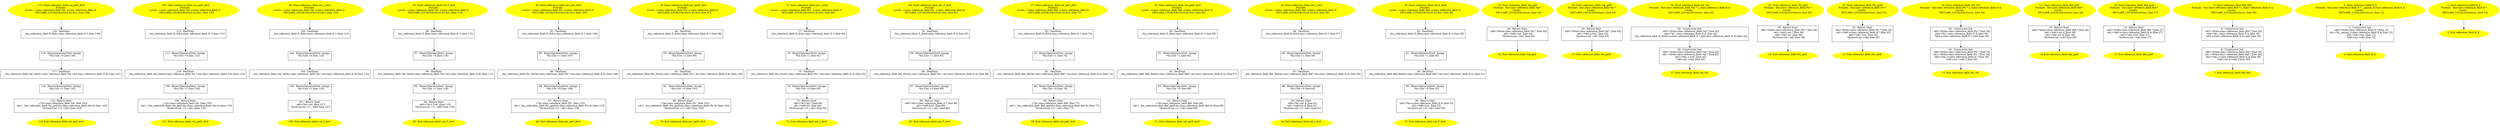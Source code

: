 /* @generated */
digraph iCFG {
119 [label="119:  DeclStmt \n   _fun_reference_field::X_X(&x:class reference_field::X *) [line 139]\n " shape="box"]
	

	 119 -> 118 ;
118 [label="118:  BinaryOperatorStmt: Assign \n   *&x.f:int =0 [line 140]\n " shape="box"]
	

	 118 -> 117 ;
117 [label="117:  DeclStmt \n   _fun_reference_field::Val_Val(&r:class reference_field::Val *,&x:class reference_field::X &) [line 141]\n " shape="box"]
	

	 117 -> 116 ;
116 [label="116:  BinaryOperatorStmt: Assign \n   *&x.f:int =1 [line 142]\n " shape="box"]
	

	 116 -> 115 ;
115 [label="115:  Return Stmt \n   _=*&r:class reference_field::Val  [line 143]\n  n$1=_fun_reference_field::Val_getI(&r:class reference_field::Val &) [line 143]\n  *&return:int =(1 / n$1) [line 143]\n " shape="box"]
	

	 115 -> 114 ;
114 [label="114: Exit reference_field::val_getI_div0 \n  " color=yellow style=filled]
	

113 [label="113: Start reference_field::val_getI_div0\nFormals: \nLocals:  r:class reference_field::Val  x:class reference_field::X  \n   DECLARE_LOCALS(&return,&r,&x); [line 138]\n " color=yellow style=filled]
	

	 113 -> 119 ;
112 [label="112:  DeclStmt \n   _fun_reference_field::X_X(&x:class reference_field::X *) [line 131]\n " shape="box"]
	

	 112 -> 111 ;
111 [label="111:  BinaryOperatorStmt: Assign \n   *&x.f:int =0 [line 132]\n " shape="box"]
	

	 111 -> 110 ;
110 [label="110:  DeclStmt \n   _fun_reference_field::Val_Val(&r:class reference_field::Val *,&x:class reference_field::X &) [line 133]\n " shape="box"]
	

	 110 -> 109 ;
109 [label="109:  BinaryOperatorStmt: Assign \n   *&x.f:int =1 [line 134]\n " shape="box"]
	

	 109 -> 108 ;
108 [label="108:  Return Stmt \n   _=*&r:class reference_field::Val  [line 135]\n  n$1=_fun_reference_field::Val_getF(&r:class reference_field::Val &) [line 135]\n  *&return:int =(1 / n$1) [line 135]\n " shape="box"]
	

	 108 -> 107 ;
107 [label="107: Exit reference_field::val_getF_div0 \n  " color=yellow style=filled]
	

106 [label="106: Start reference_field::val_getF_div0\nFormals: \nLocals:  r:class reference_field::Val  x:class reference_field::X  \n   DECLARE_LOCALS(&return,&r,&x); [line 130]\n " color=yellow style=filled]
	

	 106 -> 112 ;
105 [label="105:  DeclStmt \n   _fun_reference_field::X_X(&x:class reference_field::X *) [line 123]\n " shape="box"]
	

	 105 -> 104 ;
104 [label="104:  BinaryOperatorStmt: Assign \n   *&x.f:int =0 [line 124]\n " shape="box"]
	

	 104 -> 103 ;
103 [label="103:  DeclStmt \n   _fun_reference_field::Val_Val(&r:class reference_field::Val *,&x:class reference_field::X &) [line 125]\n " shape="box"]
	

	 103 -> 102 ;
102 [label="102:  BinaryOperatorStmt: Assign \n   *&x.f:int =1 [line 126]\n " shape="box"]
	

	 102 -> 101 ;
101 [label="101:  Return Stmt \n   n$0=*&r.i:int  [line 127]\n  *&return:int =(1 / n$0) [line 127]\n " shape="box"]
	

	 101 -> 100 ;
100 [label="100: Exit reference_field::val_I_div0 \n  " color=yellow style=filled]
	

99 [label="99: Start reference_field::val_I_div0\nFormals: \nLocals:  r:class reference_field::Val  x:class reference_field::X  \n   DECLARE_LOCALS(&return,&r,&x); [line 122]\n " color=yellow style=filled]
	

	 99 -> 105 ;
98 [label="98:  DeclStmt \n   _fun_reference_field::X_X(&x:class reference_field::X *) [line 115]\n " shape="box"]
	

	 98 -> 97 ;
97 [label="97:  BinaryOperatorStmt: Assign \n   *&x.f:int =0 [line 116]\n " shape="box"]
	

	 97 -> 96 ;
96 [label="96:  DeclStmt \n   _fun_reference_field::Val_Val(&r:class reference_field::Val *,&x:class reference_field::X &) [line 117]\n " shape="box"]
	

	 96 -> 95 ;
95 [label="95:  BinaryOperatorStmt: Assign \n   *&x.f:int =1 [line 118]\n " shape="box"]
	

	 95 -> 94 ;
94 [label="94:  Return Stmt \n   n$0=*&r.x.f:int  [line 119]\n  *&return:int =(1 / n$0) [line 119]\n " shape="box"]
	

	 94 -> 93 ;
93 [label="93: Exit reference_field::val_F_div0 \n  " color=yellow style=filled]
	

92 [label="92: Start reference_field::val_F_div0\nFormals: \nLocals:  r:class reference_field::Val  x:class reference_field::X  \n   DECLARE_LOCALS(&return,&r,&x); [line 114]\n " color=yellow style=filled]
	

	 92 -> 98 ;
91 [label="91:  DeclStmt \n   _fun_reference_field::X_X(&x:class reference_field::X *) [line 106]\n " shape="box"]
	

	 91 -> 90 ;
90 [label="90:  BinaryOperatorStmt: Assign \n   *&x.f:int =1 [line 107]\n " shape="box"]
	

	 90 -> 89 ;
89 [label="89:  DeclStmt \n   _fun_reference_field::Ptr_Ptr(&r:class reference_field::Ptr *,&x:class reference_field::X &) [line 108]\n " shape="box"]
	

	 89 -> 88 ;
88 [label="88:  BinaryOperatorStmt: Assign \n   *&x.f:int =0 [line 109]\n " shape="box"]
	

	 88 -> 87 ;
87 [label="87:  Return Stmt \n   _=*&r:class reference_field::Ptr  [line 110]\n  n$1=_fun_reference_field::Ptr_getI(&r:class reference_field::Ptr &) [line 110]\n  *&return:int =(1 / n$1) [line 110]\n " shape="box"]
	

	 87 -> 86 ;
86 [label="86: Exit reference_field::ptr_getI_div0 \n  " color=yellow style=filled]
	

85 [label="85: Start reference_field::ptr_getI_div0\nFormals: \nLocals:  r:class reference_field::Ptr  x:class reference_field::X  \n   DECLARE_LOCALS(&return,&r,&x); [line 105]\n " color=yellow style=filled]
	

	 85 -> 91 ;
84 [label="84:  DeclStmt \n   _fun_reference_field::X_X(&x:class reference_field::X *) [line 98]\n " shape="box"]
	

	 84 -> 83 ;
83 [label="83:  BinaryOperatorStmt: Assign \n   *&x.f:int =1 [line 99]\n " shape="box"]
	

	 83 -> 82 ;
82 [label="82:  DeclStmt \n   _fun_reference_field::Ptr_Ptr(&r:class reference_field::Ptr *,&x:class reference_field::X &) [line 100]\n " shape="box"]
	

	 82 -> 81 ;
81 [label="81:  BinaryOperatorStmt: Assign \n   *&x.f:int =0 [line 101]\n " shape="box"]
	

	 81 -> 80 ;
80 [label="80:  Return Stmt \n   _=*&r:class reference_field::Ptr  [line 102]\n  n$1=_fun_reference_field::Ptr_getF(&r:class reference_field::Ptr &) [line 102]\n  *&return:int =(1 / n$1) [line 102]\n " shape="box"]
	

	 80 -> 79 ;
79 [label="79: Exit reference_field::ptr_getF_div0 \n  " color=yellow style=filled]
	

78 [label="78: Start reference_field::ptr_getF_div0\nFormals: \nLocals:  r:class reference_field::Ptr  x:class reference_field::X  \n   DECLARE_LOCALS(&return,&r,&x); [line 97]\n " color=yellow style=filled]
	

	 78 -> 84 ;
77 [label="77:  DeclStmt \n   _fun_reference_field::X_X(&x:class reference_field::X *) [line 90]\n " shape="box"]
	

	 77 -> 76 ;
76 [label="76:  BinaryOperatorStmt: Assign \n   *&x.f:int =1 [line 91]\n " shape="box"]
	

	 76 -> 75 ;
75 [label="75:  DeclStmt \n   _fun_reference_field::Ptr_Ptr(&r:class reference_field::Ptr *,&x:class reference_field::X &) [line 92]\n " shape="box"]
	

	 75 -> 74 ;
74 [label="74:  BinaryOperatorStmt: Assign \n   *&x.f:int =0 [line 93]\n " shape="box"]
	

	 74 -> 73 ;
73 [label="73:  Return Stmt \n   n$0=*&r.i:int * [line 94]\n  n$1=*n$0:int  [line 94]\n  *&return:int =(1 / n$1) [line 94]\n " shape="box"]
	

	 73 -> 72 ;
72 [label="72: Exit reference_field::ptr_I_div0 \n  " color=yellow style=filled]
	

71 [label="71: Start reference_field::ptr_I_div0\nFormals: \nLocals:  r:class reference_field::Ptr  x:class reference_field::X  \n   DECLARE_LOCALS(&return,&r,&x); [line 89]\n " color=yellow style=filled]
	

	 71 -> 77 ;
70 [label="70:  DeclStmt \n   _fun_reference_field::X_X(&x:class reference_field::X *) [line 82]\n " shape="box"]
	

	 70 -> 69 ;
69 [label="69:  BinaryOperatorStmt: Assign \n   *&x.f:int =1 [line 83]\n " shape="box"]
	

	 69 -> 68 ;
68 [label="68:  DeclStmt \n   _fun_reference_field::Ptr_Ptr(&r:class reference_field::Ptr *,&x:class reference_field::X &) [line 84]\n " shape="box"]
	

	 68 -> 67 ;
67 [label="67:  BinaryOperatorStmt: Assign \n   *&x.f:int =0 [line 85]\n " shape="box"]
	

	 67 -> 66 ;
66 [label="66:  Return Stmt \n   n$0=*&r.x:class reference_field::X * [line 86]\n  n$1=*n$0.f:int  [line 86]\n  *&return:int =(1 / n$1) [line 86]\n " shape="box"]
	

	 66 -> 65 ;
65 [label="65: Exit reference_field::ptr_F_div0 \n  " color=yellow style=filled]
	

64 [label="64: Start reference_field::ptr_F_div0\nFormals: \nLocals:  r:class reference_field::Ptr  x:class reference_field::X  \n   DECLARE_LOCALS(&return,&r,&x); [line 81]\n " color=yellow style=filled]
	

	 64 -> 70 ;
63 [label="63:  DeclStmt \n   _fun_reference_field::X_X(&x:class reference_field::X *) [line 73]\n " shape="box"]
	

	 63 -> 62 ;
62 [label="62:  BinaryOperatorStmt: Assign \n   *&x.f:int =1 [line 74]\n " shape="box"]
	

	 62 -> 61 ;
61 [label="61:  DeclStmt \n   _fun_reference_field::Ref_Ref(&r:class reference_field::Ref *,&x:class reference_field::X &) [line 75]\n " shape="box"]
	

	 61 -> 60 ;
60 [label="60:  BinaryOperatorStmt: Assign \n   *&x.f:int =0 [line 76]\n " shape="box"]
	

	 60 -> 59 ;
59 [label="59:  Return Stmt \n   _=*&r:class reference_field::Ref  [line 77]\n  n$1=_fun_reference_field::Ref_getI(&r:class reference_field::Ref &) [line 77]\n  *&return:int =(1 / n$1) [line 77]\n " shape="box"]
	

	 59 -> 58 ;
58 [label="58: Exit reference_field::ref_getI_div0 \n  " color=yellow style=filled]
	

57 [label="57: Start reference_field::ref_getI_div0\nFormals: \nLocals:  r:class reference_field::Ref  x:class reference_field::X  \n   DECLARE_LOCALS(&return,&r,&x); [line 72]\n " color=yellow style=filled]
	

	 57 -> 63 ;
56 [label="56:  DeclStmt \n   _fun_reference_field::X_X(&x:class reference_field::X *) [line 65]\n " shape="box"]
	

	 56 -> 55 ;
55 [label="55:  BinaryOperatorStmt: Assign \n   *&x.f:int =1 [line 66]\n " shape="box"]
	

	 55 -> 54 ;
54 [label="54:  DeclStmt \n   _fun_reference_field::Ref_Ref(&r:class reference_field::Ref *,&x:class reference_field::X &) [line 67]\n " shape="box"]
	

	 54 -> 53 ;
53 [label="53:  BinaryOperatorStmt: Assign \n   *&x.f:int =0 [line 68]\n " shape="box"]
	

	 53 -> 52 ;
52 [label="52:  Return Stmt \n   _=*&r:class reference_field::Ref  [line 69]\n  n$1=_fun_reference_field::Ref_getF(&r:class reference_field::Ref &) [line 69]\n  *&return:int =(1 / n$1) [line 69]\n " shape="box"]
	

	 52 -> 51 ;
51 [label="51: Exit reference_field::ref_getF_div0 \n  " color=yellow style=filled]
	

50 [label="50: Start reference_field::ref_getF_div0\nFormals: \nLocals:  r:class reference_field::Ref  x:class reference_field::X  \n   DECLARE_LOCALS(&return,&r,&x); [line 64]\n " color=yellow style=filled]
	

	 50 -> 56 ;
49 [label="49:  DeclStmt \n   _fun_reference_field::X_X(&x:class reference_field::X *) [line 57]\n " shape="box"]
	

	 49 -> 48 ;
48 [label="48:  BinaryOperatorStmt: Assign \n   *&x.f:int =1 [line 58]\n " shape="box"]
	

	 48 -> 47 ;
47 [label="47:  DeclStmt \n   _fun_reference_field::Ref_Ref(&r:class reference_field::Ref *,&x:class reference_field::X &) [line 59]\n " shape="box"]
	

	 47 -> 46 ;
46 [label="46:  BinaryOperatorStmt: Assign \n   *&x.f:int =0 [line 60]\n " shape="box"]
	

	 46 -> 45 ;
45 [label="45:  Return Stmt \n   n$0=*&r.i:int & [line 61]\n  n$1=*n$0:int & [line 61]\n  *&return:int =(1 / n$1) [line 61]\n " shape="box"]
	

	 45 -> 44 ;
44 [label="44: Exit reference_field::ref_I_div0 \n  " color=yellow style=filled]
	

43 [label="43: Start reference_field::ref_I_div0\nFormals: \nLocals:  r:class reference_field::Ref  x:class reference_field::X  \n   DECLARE_LOCALS(&return,&r,&x); [line 56]\n " color=yellow style=filled]
	

	 43 -> 49 ;
42 [label="42:  DeclStmt \n   _fun_reference_field::X_X(&x:class reference_field::X *) [line 49]\n " shape="box"]
	

	 42 -> 41 ;
41 [label="41:  BinaryOperatorStmt: Assign \n   *&x.f:int =1 [line 50]\n " shape="box"]
	

	 41 -> 40 ;
40 [label="40:  DeclStmt \n   _fun_reference_field::Ref_Ref(&r:class reference_field::Ref *,&x:class reference_field::X &) [line 51]\n " shape="box"]
	

	 40 -> 39 ;
39 [label="39:  BinaryOperatorStmt: Assign \n   *&x.f:int =0 [line 52]\n " shape="box"]
	

	 39 -> 38 ;
38 [label="38:  Return Stmt \n   n$0=*&r.x:class reference_field::X & [line 53]\n  n$1=*n$0.f:int  [line 53]\n  *&return:int =(1 / n$1) [line 53]\n " shape="box"]
	

	 38 -> 37 ;
37 [label="37: Exit reference_field::ref_F_div0 \n  " color=yellow style=filled]
	

36 [label="36: Start reference_field::ref_F_div0\nFormals: \nLocals:  r:class reference_field::Ref  x:class reference_field::X  \n   DECLARE_LOCALS(&return,&r,&x); [line 48]\n " color=yellow style=filled]
	

	 36 -> 42 ;
35 [label="35:  Return Stmt \n   n$0=*&this:class reference_field::Val * [line 44]\n  n$1=*n$0.i:int  [line 44]\n  *&return:int =n$1 [line 44]\n " shape="box"]
	

	 35 -> 34 ;
34 [label="34: Exit reference_field::Val_getI \n  " color=yellow style=filled]
	

33 [label="33: Start reference_field::Val_getI\nFormals:  this:class reference_field::Val *\nLocals:  \n   DECLARE_LOCALS(&return); [line 44]\n " color=yellow style=filled]
	

	 33 -> 35 ;
32 [label="32:  Return Stmt \n   n$0=*&this:class reference_field::Val * [line 43]\n  n$1=*n$0.x.f:int  [line 43]\n  *&return:int =n$1 [line 43]\n " shape="box"]
	

	 32 -> 31 ;
31 [label="31: Exit reference_field::Val_getF \n  " color=yellow style=filled]
	

30 [label="30: Start reference_field::Val_getF\nFormals:  this:class reference_field::Val *\nLocals:  \n   DECLARE_LOCALS(&return); [line 43]\n " color=yellow style=filled]
	

	 30 -> 32 ;
29 [label="29:  Constructor Init \n   n$3=*&this:class reference_field::Val * [line 42]\n  n$4=*&r_:class reference_field::X & [line 42]\n  _fun_reference_field::X_X(n$3.x:class reference_field::X *,n$4:class reference_field::X &) [line 42]\n " shape="box"]
	

	 29 -> 28 ;
28 [label="28:  Constructor Init \n   n$0=*&this:class reference_field::Val * [line 42]\n  n$1=*&this:class reference_field::Val * [line 42]\n  n$2=*n$1.x.f:int  [line 42]\n  *n$0.i:int =n$2 [line 42]\n " shape="box"]
	

	 28 -> 27 ;
27 [label="27: Exit reference_field::Val_Val \n  " color=yellow style=filled]
	

26 [label="26: Start reference_field::Val_Val\nFormals:  this:class reference_field::Val * r_:class reference_field::X &\nLocals:  \n   DECLARE_LOCALS(&return); [line 42]\n " color=yellow style=filled]
	

	 26 -> 29 ;
25 [label="25:  Return Stmt \n   n$0=*&this:class reference_field::Ptr * [line 36]\n  n$1=*n$0.i:int * [line 36]\n  n$2=*n$1:int  [line 36]\n  *&return:int =n$2 [line 36]\n " shape="box"]
	

	 25 -> 24 ;
24 [label="24: Exit reference_field::Ptr_getI \n  " color=yellow style=filled]
	

23 [label="23: Start reference_field::Ptr_getI\nFormals:  this:class reference_field::Ptr *\nLocals:  \n   DECLARE_LOCALS(&return); [line 36]\n " color=yellow style=filled]
	

	 23 -> 25 ;
22 [label="22:  Return Stmt \n   n$0=*&this:class reference_field::Ptr * [line 35]\n  n$1=*n$0.x:class reference_field::X * [line 35]\n  n$2=*n$1.f:int  [line 35]\n  *&return:int =n$2 [line 35]\n " shape="box"]
	

	 22 -> 21 ;
21 [label="21: Exit reference_field::Ptr_getF \n  " color=yellow style=filled]
	

20 [label="20: Start reference_field::Ptr_getF\nFormals:  this:class reference_field::Ptr *\nLocals:  \n   DECLARE_LOCALS(&return); [line 35]\n " color=yellow style=filled]
	

	 20 -> 22 ;
19 [label="19:  Constructor Init \n   n$3=*&this:class reference_field::Ptr * [line 34]\n  n$4=*&r_:class reference_field::X & [line 34]\n  *n$3.x:class reference_field::X *=n$4 [line 34]\n " shape="box"]
	

	 19 -> 18 ;
18 [label="18:  Constructor Init \n   n$0=*&this:class reference_field::Ptr * [line 34]\n  n$1=*&this:class reference_field::Ptr * [line 34]\n  n$2=*n$1.x:class reference_field::X * [line 34]\n  *n$0.i:int *=n$2.f [line 34]\n " shape="box"]
	

	 18 -> 17 ;
17 [label="17: Exit reference_field::Ptr_Ptr \n  " color=yellow style=filled]
	

16 [label="16: Start reference_field::Ptr_Ptr\nFormals:  this:class reference_field::Ptr * r_:class reference_field::X &\nLocals:  \n   DECLARE_LOCALS(&return); [line 34]\n " color=yellow style=filled]
	

	 16 -> 19 ;
15 [label="15:  Return Stmt \n   n$0=*&this:class reference_field::Ref * [line 28]\n  n$1=*n$0.i:int & [line 28]\n  n$2=*n$1:int & [line 28]\n  *&return:int =n$2 [line 28]\n " shape="box"]
	

	 15 -> 14 ;
14 [label="14: Exit reference_field::Ref_getI \n  " color=yellow style=filled]
	

13 [label="13: Start reference_field::Ref_getI\nFormals:  this:class reference_field::Ref *\nLocals:  \n   DECLARE_LOCALS(&return); [line 28]\n " color=yellow style=filled]
	

	 13 -> 15 ;
12 [label="12:  Return Stmt \n   n$0=*&this:class reference_field::Ref * [line 27]\n  n$1=*n$0.x:class reference_field::X & [line 27]\n  n$2=*n$1.f:int  [line 27]\n  *&return:int =n$2 [line 27]\n " shape="box"]
	

	 12 -> 11 ;
11 [label="11: Exit reference_field::Ref_getF \n  " color=yellow style=filled]
	

10 [label="10: Start reference_field::Ref_getF\nFormals:  this:class reference_field::Ref *\nLocals:  \n   DECLARE_LOCALS(&return); [line 27]\n " color=yellow style=filled]
	

	 10 -> 12 ;
9 [label="9:  Constructor Init \n   n$3=*&this:class reference_field::Ref * [line 26]\n  n$4=*&r_:class reference_field::X & [line 26]\n  *n$3.x:class reference_field::X &=n$4 [line 26]\n " shape="box"]
	

	 9 -> 8 ;
8 [label="8:  Constructor Init \n   n$0=*&this:class reference_field::Ref * [line 26]\n  n$1=*&this:class reference_field::Ref * [line 26]\n  n$2=*n$1.x:class reference_field::X & [line 26]\n  *n$0.i:int &=n$2.f [line 26]\n " shape="box"]
	

	 8 -> 7 ;
7 [label="7: Exit reference_field::Ref_Ref \n  " color=yellow style=filled]
	

6 [label="6: Start reference_field::Ref_Ref\nFormals:  this:class reference_field::Ref * r_:class reference_field::X &\nLocals:  \n   DECLARE_LOCALS(&return); [line 26]\n " color=yellow style=filled]
	

	 6 -> 9 ;
5 [label="5:  Constructor Init \n   n$0=*&this:class reference_field::X * [line 12]\n  n$1=*&__param_0:class reference_field::X & [line 12]\n  n$2=*n$1.f:int  [line 12]\n  *n$0.f:int =n$2 [line 12]\n " shape="box"]
	

	 5 -> 4 ;
4 [label="4: Exit reference_field::X_X \n  " color=yellow style=filled]
	

3 [label="3: Start reference_field::X_X\nFormals:  this:class reference_field::X * __param_0:class reference_field::X &\nLocals:  \n   DECLARE_LOCALS(&return); [line 12]\n " color=yellow style=filled]
	

	 3 -> 5 ;
2 [label="2: Exit reference_field::X_X \n  " color=yellow style=filled]
	

1 [label="1: Start reference_field::X_X\nFormals:  this:class reference_field::X *\nLocals:  \n   DECLARE_LOCALS(&return); [line 12]\n " color=yellow style=filled]
	

	 1 -> 2 ;
}
